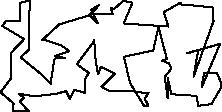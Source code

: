 unitsize(0.001cm);
// 26622.5
draw((2995,264)--(2944,632));
draw((2944,632)--(3060,781));
draw((3060,781)--(3023,871));
draw((3023,871)--(2901,920));
draw((2901,920)--(2982,949));
draw((2982,949)--(2834,1512));
draw((2834,1512)--(2740,1101));
draw((2740,1101)--(2223,990));
draw((2223,990)--(2334,523));
draw((2334,523)--(2581,121));
draw((2581,121)--(2656,128));
draw((2656,128)--(2592,248));
draw((2592,248)--(2658,360));
draw((2658,360)--(2597,349));
draw((2597,349)--(2347,388));
draw((2347,388)--(1962,389));
draw((1962,389)--(1828,456));
draw((1828,456)--(2067,694));
draw((2067,694)--(1819,814));
draw((1819,814)--(1766,678));
draw((1766,678)--(1766,692));
draw((1766,692)--(1725,927));
draw((1725,927)--(1699,1294));
draw((1699,1294)--(1677,1238));
draw((1677,1238)--(1393,859));
draw((1393,859)--(1604,706));
draw((1604,706)--(1529,581));
draw((1529,581)--(1541,354));
draw((1541,354)--(1346,408));
draw((1346,408)--(1272,246));
draw((1272,246)--(1203,385));
draw((1203,385)--(1017,333));
draw((1017,333)--(634,294));
draw((634,294)--(366,339));
draw((366,339)--(460,267));
draw((460,267)--(387,199));
draw((387,199)--(547,25));
draw((547,25)--(264,36));
draw((264,36)--(278,165));
draw((278,165)--(202,233));
draw((202,233)--(47,363));
draw((47,363)--(240,619));
draw((240,619)--(235,1059));
draw((235,1059)--(241,1069));
draw((241,1069)--(464,1302));
draw((464,1302)--(80,1533));
draw((80,1533)--(149,1629));
draw((149,1629)--(386,1616));
draw((386,1616)--(394,1944));
draw((394,1944)--(571,1982));
draw((571,1982)--(555,1753));
draw((555,1753)--(555,1121));
draw((555,1121)--(401,980));
draw((401,980)--(781,670));
draw((781,670)--(931,512));
draw((931,512)--(981,848));
draw((981,848)--(997,942));
draw((997,942)--(1021,962));
draw((1021,962)--(1179,969));
draw((1179,969)--(1009,1001));
draw((1009,1001)--(1264,1090));
draw((1264,1090)--(1109,1196));
draw((1109,1196)--(811,1295));
draw((811,1295)--(778,1282));
draw((778,1282)--(1082,1561));
draw((1082,1561)--(1623,1723));
draw((1623,1723)--(1768,1578));
draw((1768,1578)--(1646,1817));
draw((1646,1817)--(1787,1902));
draw((1787,1902)--(1632,1742));
draw((1632,1742)--(2028,1736));
draw((2028,1736)--(1994,1852));
draw((1994,1852)--(2050,1833));
draw((2050,1833)--(2214,1977));
draw((2214,1977)--(2374,1944));
draw((2374,1944)--(2221,1578));
draw((2221,1578)--(2356,1568));
draw((2356,1568)--(3007,1524));
draw((3007,1524)--(2927,1777));
draw((2927,1777)--(3220,1945));
draw((3220,1945)--(3248,1906));
draw((3248,1906)--(3373,1902));
draw((3373,1902)--(3786,1862));
draw((3786,1862)--(3805,1619));
draw((3805,1619)--(3452,637));
draw((3452,637)--(3535,1112));
draw((3535,1112)--(3332,1049));
draw((3332,1049)--(3918,1217));
draw((3918,1217)--(3600,459));
draw((3600,459)--(3599,514));
draw((3599,514)--(3642,699));
draw((3642,699)--(3868,697));
draw((3868,697)--(3935,540));
draw((3935,540)--(3946,459));
draw((3946,459)--(3766,154));
draw((3766,154)--(3538,125));
draw((3538,125)--(3503,301));
draw((3503,301)--(3062,329));
draw((3062,329)--(2993,624));
draw((2993,624)--(2995,264));

